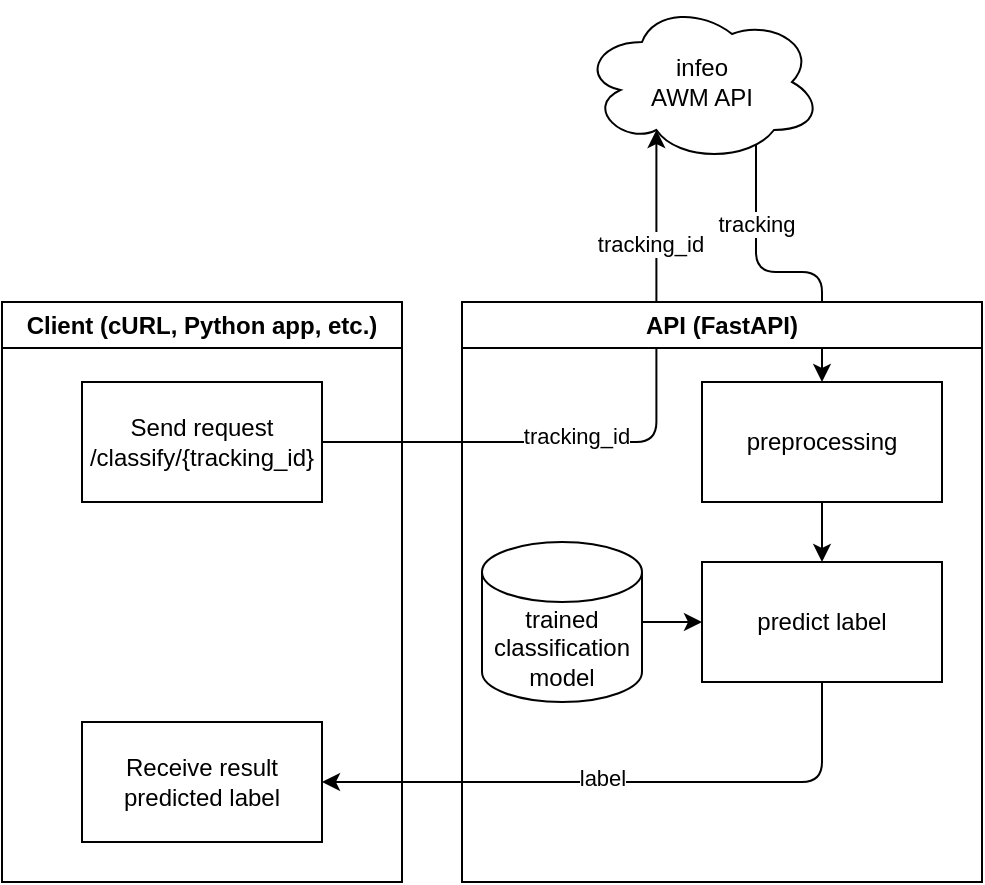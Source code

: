 <mxfile>
    <diagram id="9q6uGKqZ0HWWZLJGNU3g" name="Page-1">
        <mxGraphModel dx="1175" dy="827" grid="1" gridSize="10" guides="1" tooltips="1" connect="1" arrows="1" fold="1" page="1" pageScale="1" pageWidth="850" pageHeight="1100" math="0" shadow="0">
            <root>
                <mxCell id="0"/>
                <mxCell id="1" parent="0"/>
                <mxCell id="13" style="edgeStyle=orthogonalEdgeStyle;html=1;exitX=0.725;exitY=0.875;exitDx=0;exitDy=0;entryX=0.5;entryY=0;entryDx=0;entryDy=0;exitPerimeter=0;" edge="1" parent="1" source="16" target="4">
                    <mxGeometry relative="1" as="geometry">
                        <mxPoint x="350" y="80" as="sourcePoint"/>
                    </mxGeometry>
                </mxCell>
                <mxCell id="15" value="tracking" style="edgeLabel;html=1;align=center;verticalAlign=middle;resizable=0;points=[];" vertex="1" connectable="0" parent="13">
                    <mxGeometry x="-0.471" y="-1" relative="1" as="geometry">
                        <mxPoint x="1" as="offset"/>
                    </mxGeometry>
                </mxCell>
                <mxCell id="12" style="edgeStyle=orthogonalEdgeStyle;html=1;exitX=1;exitY=0.5;exitDx=0;exitDy=0;entryX=0.31;entryY=0.8;entryDx=0;entryDy=0;entryPerimeter=0;" edge="1" parent="1" source="5" target="16">
                    <mxGeometry relative="1" as="geometry">
                        <mxPoint x="290" y="80" as="targetPoint"/>
                    </mxGeometry>
                </mxCell>
                <mxCell id="14" value="tracking_id" style="edgeLabel;html=1;align=center;verticalAlign=middle;resizable=0;points=[];" vertex="1" connectable="0" parent="12">
                    <mxGeometry x="0.741" y="3" relative="1" as="geometry">
                        <mxPoint y="15" as="offset"/>
                    </mxGeometry>
                </mxCell>
                <mxCell id="28" value="tracking_id" style="edgeLabel;html=1;align=center;verticalAlign=middle;resizable=0;points=[];" vertex="1" connectable="0" parent="12">
                    <mxGeometry x="-0.214" y="3" relative="1" as="geometry">
                        <mxPoint as="offset"/>
                    </mxGeometry>
                </mxCell>
                <mxCell id="10" value="API (FastAPI)" style="swimlane;whiteSpace=wrap;html=1;" vertex="1" parent="1">
                    <mxGeometry x="200" y="160" width="260" height="290" as="geometry"/>
                </mxCell>
                <mxCell id="23" style="edgeStyle=none;html=1;exitX=0.5;exitY=1;exitDx=0;exitDy=0;entryX=0.5;entryY=0;entryDx=0;entryDy=0;" edge="1" parent="10" source="4" target="22">
                    <mxGeometry relative="1" as="geometry"/>
                </mxCell>
                <mxCell id="4" value="preprocessing" style="rounded=0;whiteSpace=wrap;html=1;" vertex="1" parent="10">
                    <mxGeometry x="120" y="40" width="120" height="60" as="geometry"/>
                </mxCell>
                <mxCell id="25" style="edgeStyle=none;html=1;exitX=1;exitY=0.5;exitDx=0;exitDy=0;entryX=0;entryY=0.5;entryDx=0;entryDy=0;exitPerimeter=0;" edge="1" parent="10" source="27" target="22">
                    <mxGeometry relative="1" as="geometry">
                        <mxPoint x="100" y="150" as="sourcePoint"/>
                    </mxGeometry>
                </mxCell>
                <mxCell id="22" value="predict label" style="rounded=0;whiteSpace=wrap;html=1;" vertex="1" parent="10">
                    <mxGeometry x="120" y="130" width="120" height="60" as="geometry"/>
                </mxCell>
                <mxCell id="27" value="trained&lt;div&gt;classification&lt;/div&gt;&lt;div&gt;model&lt;/div&gt;" style="shape=cylinder3;whiteSpace=wrap;html=1;boundedLbl=1;backgroundOutline=1;size=15;" vertex="1" parent="10">
                    <mxGeometry x="10" y="120" width="80" height="80" as="geometry"/>
                </mxCell>
                <mxCell id="16" value="infeo&lt;div&gt;AWM API&lt;/div&gt;" style="ellipse;shape=cloud;whiteSpace=wrap;html=1;" vertex="1" parent="1">
                    <mxGeometry x="260" y="10" width="120" height="80" as="geometry"/>
                </mxCell>
                <mxCell id="18" value="Client (cURL, Python app, etc.)" style="swimlane;whiteSpace=wrap;html=1;" vertex="1" parent="1">
                    <mxGeometry x="-30" y="160" width="200" height="290" as="geometry"/>
                </mxCell>
                <mxCell id="17" value="&lt;div&gt;Receive result&lt;/div&gt;predicted label" style="rounded=0;whiteSpace=wrap;html=1;" vertex="1" parent="18">
                    <mxGeometry x="40" y="210" width="120" height="60" as="geometry"/>
                </mxCell>
                <mxCell id="5" value="&lt;div&gt;Send request&lt;/div&gt;/classify/{tracking_id}" style="rounded=0;whiteSpace=wrap;html=1;" vertex="1" parent="18">
                    <mxGeometry x="40" y="40" width="120" height="60" as="geometry"/>
                </mxCell>
                <mxCell id="26" style="edgeStyle=orthogonalEdgeStyle;html=1;exitX=0.5;exitY=1;exitDx=0;exitDy=0;entryX=1;entryY=0.5;entryDx=0;entryDy=0;" edge="1" parent="1" source="22" target="17">
                    <mxGeometry relative="1" as="geometry"/>
                </mxCell>
                <mxCell id="29" value="label" style="edgeLabel;html=1;align=center;verticalAlign=middle;resizable=0;points=[];" vertex="1" connectable="0" parent="26">
                    <mxGeometry x="0.065" y="-2" relative="1" as="geometry">
                        <mxPoint as="offset"/>
                    </mxGeometry>
                </mxCell>
            </root>
        </mxGraphModel>
    </diagram>
</mxfile>